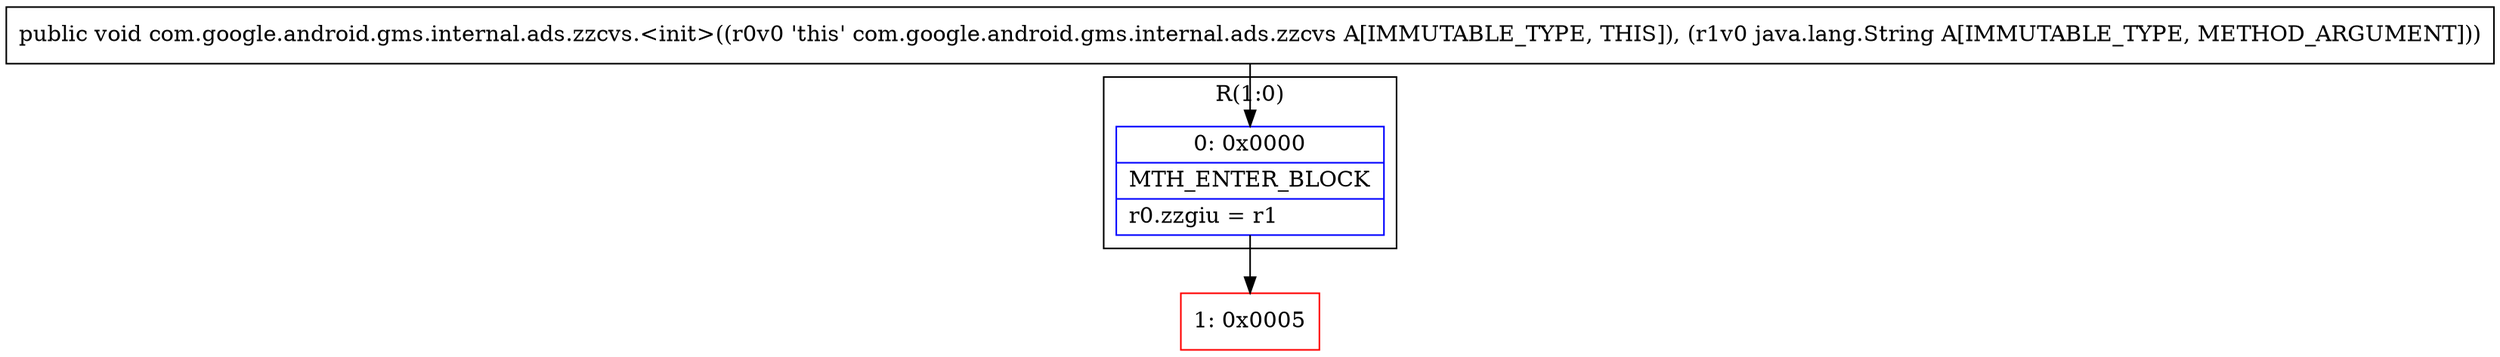 digraph "CFG forcom.google.android.gms.internal.ads.zzcvs.\<init\>(Ljava\/lang\/String;)V" {
subgraph cluster_Region_1576775858 {
label = "R(1:0)";
node [shape=record,color=blue];
Node_0 [shape=record,label="{0\:\ 0x0000|MTH_ENTER_BLOCK\l|r0.zzgiu = r1\l}"];
}
Node_1 [shape=record,color=red,label="{1\:\ 0x0005}"];
MethodNode[shape=record,label="{public void com.google.android.gms.internal.ads.zzcvs.\<init\>((r0v0 'this' com.google.android.gms.internal.ads.zzcvs A[IMMUTABLE_TYPE, THIS]), (r1v0 java.lang.String A[IMMUTABLE_TYPE, METHOD_ARGUMENT])) }"];
MethodNode -> Node_0;
Node_0 -> Node_1;
}

